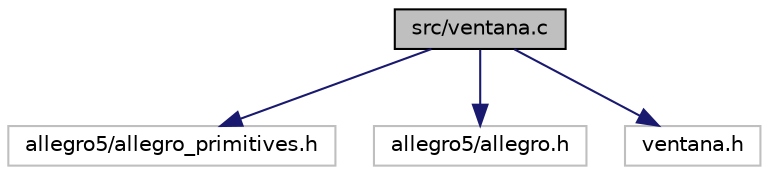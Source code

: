 digraph "src/ventana.c"
{
 // LATEX_PDF_SIZE
  edge [fontname="Helvetica",fontsize="10",labelfontname="Helvetica",labelfontsize="10"];
  node [fontname="Helvetica",fontsize="10",shape=record];
  Node1 [label="src/ventana.c",height=0.2,width=0.4,color="black", fillcolor="grey75", style="filled", fontcolor="black",tooltip="Este archivo contiene todas las funciones referentes a la ventana del juego."];
  Node1 -> Node2 [color="midnightblue",fontsize="10",style="solid",fontname="Helvetica"];
  Node2 [label="allegro5/allegro_primitives.h",height=0.2,width=0.4,color="grey75", fillcolor="white", style="filled",tooltip=" "];
  Node1 -> Node3 [color="midnightblue",fontsize="10",style="solid",fontname="Helvetica"];
  Node3 [label="allegro5/allegro.h",height=0.2,width=0.4,color="grey75", fillcolor="white", style="filled",tooltip=" "];
  Node1 -> Node4 [color="midnightblue",fontsize="10",style="solid",fontname="Helvetica"];
  Node4 [label="ventana.h",height=0.2,width=0.4,color="grey75", fillcolor="white", style="filled",tooltip=" "];
}
